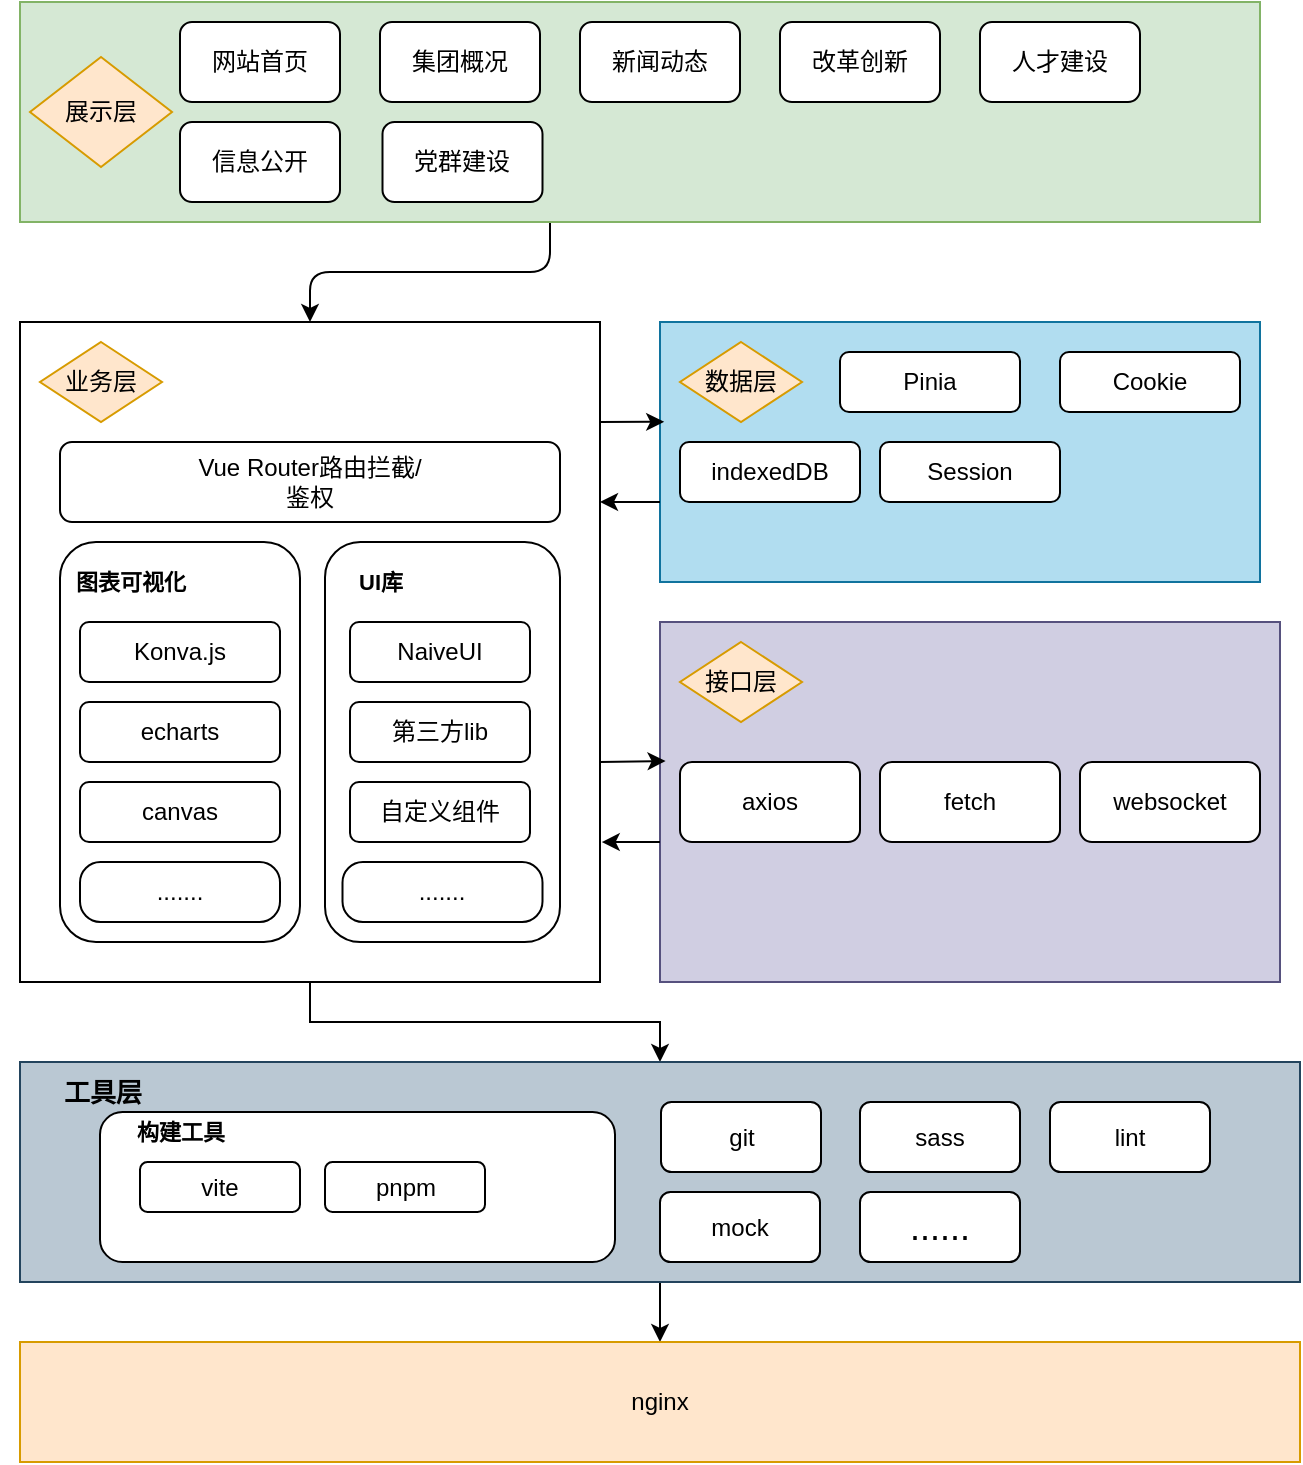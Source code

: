 <mxfile version="22.0.8" type="github">
  <diagram name="第 1 页" id="9cxBHJg09e6E28dabhEe">
    <mxGraphModel dx="2074" dy="1116" grid="1" gridSize="10" guides="1" tooltips="1" connect="1" arrows="1" fold="1" page="1" pageScale="1" pageWidth="827" pageHeight="1169" background="#ffffff" math="0" shadow="0">
      <root>
        <mxCell id="0" />
        <mxCell id="1" parent="0" />
        <mxCell id="RSAW3SKbbibuC1VFs5DY-19" style="edgeStyle=orthogonalEdgeStyle;rounded=1;orthogonalLoop=1;jettySize=auto;html=1;" parent="1" source="RSAW3SKbbibuC1VFs5DY-2" target="RSAW3SKbbibuC1VFs5DY-11" edge="1">
          <mxGeometry relative="1" as="geometry">
            <Array as="points">
              <mxPoint x="405" y="155" />
              <mxPoint x="285" y="155" />
            </Array>
          </mxGeometry>
        </mxCell>
        <mxCell id="RSAW3SKbbibuC1VFs5DY-2" value="" style="rounded=0;whiteSpace=wrap;html=1;fillColor=#d5e8d4;strokeColor=#82b366;shadow=0;glass=0;" parent="1" vertex="1">
          <mxGeometry x="140" y="20" width="620" height="110" as="geometry" />
        </mxCell>
        <mxCell id="RSAW3SKbbibuC1VFs5DY-3" value="网站首页" style="rounded=1;whiteSpace=wrap;html=1;" parent="1" vertex="1">
          <mxGeometry x="220" y="30" width="80" height="40" as="geometry" />
        </mxCell>
        <mxCell id="RSAW3SKbbibuC1VFs5DY-5" value="集团概况" style="rounded=1;whiteSpace=wrap;html=1;" parent="1" vertex="1">
          <mxGeometry x="320" y="30" width="80" height="40" as="geometry" />
        </mxCell>
        <mxCell id="RSAW3SKbbibuC1VFs5DY-6" value="新闻动态" style="rounded=1;whiteSpace=wrap;html=1;" parent="1" vertex="1">
          <mxGeometry x="420" y="30" width="80" height="40" as="geometry" />
        </mxCell>
        <mxCell id="RSAW3SKbbibuC1VFs5DY-7" value="改革创新" style="rounded=1;whiteSpace=wrap;html=1;" parent="1" vertex="1">
          <mxGeometry x="520" y="30" width="80" height="40" as="geometry" />
        </mxCell>
        <mxCell id="RSAW3SKbbibuC1VFs5DY-8" value="人才建设" style="rounded=1;whiteSpace=wrap;html=1;" parent="1" vertex="1">
          <mxGeometry x="620" y="30" width="80" height="40" as="geometry" />
        </mxCell>
        <mxCell id="RSAW3SKbbibuC1VFs5DY-64" value="" style="edgeStyle=orthogonalEdgeStyle;rounded=0;orthogonalLoop=1;jettySize=auto;html=1;" parent="1" source="RSAW3SKbbibuC1VFs5DY-11" target="RSAW3SKbbibuC1VFs5DY-51" edge="1">
          <mxGeometry relative="1" as="geometry" />
        </mxCell>
        <mxCell id="RSAW3SKbbibuC1VFs5DY-11" value="" style="rounded=0;whiteSpace=wrap;html=1;" parent="1" vertex="1">
          <mxGeometry x="140" y="180" width="290" height="330" as="geometry" />
        </mxCell>
        <mxCell id="RSAW3SKbbibuC1VFs5DY-13" value="展示层" style="rhombus;whiteSpace=wrap;html=1;fillColor=#ffe6cc;strokeColor=#d79b00;" parent="1" vertex="1">
          <mxGeometry x="145" y="47.5" width="71" height="55" as="geometry" />
        </mxCell>
        <mxCell id="RSAW3SKbbibuC1VFs5DY-15" value="信息公开" style="rounded=1;whiteSpace=wrap;html=1;" parent="1" vertex="1">
          <mxGeometry x="220" y="80" width="80" height="40" as="geometry" />
        </mxCell>
        <mxCell id="RSAW3SKbbibuC1VFs5DY-16" value="党群建设" style="rounded=1;whiteSpace=wrap;html=1;" parent="1" vertex="1">
          <mxGeometry x="321.25" y="80" width="80" height="40" as="geometry" />
        </mxCell>
        <mxCell id="RSAW3SKbbibuC1VFs5DY-18" value="业务层" style="rhombus;whiteSpace=wrap;html=1;fillColor=#ffe6cc;strokeColor=#d79b00;" parent="1" vertex="1">
          <mxGeometry x="150" y="190" width="61" height="40" as="geometry" />
        </mxCell>
        <mxCell id="RSAW3SKbbibuC1VFs5DY-20" value="Vue Router路由拦截/&lt;br&gt;鉴权" style="rounded=1;whiteSpace=wrap;html=1;" parent="1" vertex="1">
          <mxGeometry x="160" y="240" width="250" height="40" as="geometry" />
        </mxCell>
        <mxCell id="RSAW3SKbbibuC1VFs5DY-21" value="" style="rounded=1;whiteSpace=wrap;html=1;" parent="1" vertex="1">
          <mxGeometry x="160" y="290" width="120" height="200" as="geometry" />
        </mxCell>
        <mxCell id="RSAW3SKbbibuC1VFs5DY-22" value="" style="rounded=1;whiteSpace=wrap;html=1;" parent="1" vertex="1">
          <mxGeometry x="292.5" y="290" width="117.5" height="200" as="geometry" />
        </mxCell>
        <mxCell id="RSAW3SKbbibuC1VFs5DY-24" value="图表可视化" style="text;strokeColor=none;fillColor=none;html=1;fontSize=11;fontStyle=1;verticalAlign=middle;align=center;" parent="1" vertex="1">
          <mxGeometry x="145" y="290" width="100" height="40" as="geometry" />
        </mxCell>
        <mxCell id="RSAW3SKbbibuC1VFs5DY-26" value="Konva.js" style="rounded=1;whiteSpace=wrap;html=1;" parent="1" vertex="1">
          <mxGeometry x="170" y="330" width="100" height="30" as="geometry" />
        </mxCell>
        <mxCell id="RSAW3SKbbibuC1VFs5DY-27" value="echarts" style="rounded=1;whiteSpace=wrap;html=1;" parent="1" vertex="1">
          <mxGeometry x="170" y="370" width="100" height="30" as="geometry" />
        </mxCell>
        <mxCell id="RSAW3SKbbibuC1VFs5DY-28" value="canvas" style="rounded=1;whiteSpace=wrap;html=1;" parent="1" vertex="1">
          <mxGeometry x="170" y="410" width="100" height="30" as="geometry" />
        </mxCell>
        <mxCell id="RSAW3SKbbibuC1VFs5DY-29" value="UI库" style="text;strokeColor=none;fillColor=none;html=1;fontSize=11;fontStyle=1;verticalAlign=middle;align=center;" parent="1" vertex="1">
          <mxGeometry x="270" y="290" width="100" height="40" as="geometry" />
        </mxCell>
        <mxCell id="RSAW3SKbbibuC1VFs5DY-30" value="NaiveUI" style="rounded=1;whiteSpace=wrap;html=1;" parent="1" vertex="1">
          <mxGeometry x="305" y="330" width="90" height="30" as="geometry" />
        </mxCell>
        <mxCell id="RSAW3SKbbibuC1VFs5DY-32" value="第三方lib" style="rounded=1;whiteSpace=wrap;html=1;" parent="1" vertex="1">
          <mxGeometry x="305" y="370" width="90" height="30" as="geometry" />
        </mxCell>
        <mxCell id="RSAW3SKbbibuC1VFs5DY-33" value="自定义组件" style="rounded=1;whiteSpace=wrap;html=1;" parent="1" vertex="1">
          <mxGeometry x="305" y="410" width="90" height="30" as="geometry" />
        </mxCell>
        <mxCell id="RSAW3SKbbibuC1VFs5DY-34" value="......." style="rounded=1;whiteSpace=wrap;html=1;arcSize=34;" parent="1" vertex="1">
          <mxGeometry x="170" y="450" width="100" height="30" as="geometry" />
        </mxCell>
        <mxCell id="RSAW3SKbbibuC1VFs5DY-35" value="......." style="rounded=1;whiteSpace=wrap;html=1;arcSize=34;" parent="1" vertex="1">
          <mxGeometry x="301.25" y="450" width="100" height="30" as="geometry" />
        </mxCell>
        <mxCell id="RSAW3SKbbibuC1VFs5DY-36" value="" style="rounded=0;whiteSpace=wrap;html=1;fillColor=#b1ddf0;strokeColor=#10739e;shadow=0;" parent="1" vertex="1">
          <mxGeometry x="460" y="180" width="300" height="130" as="geometry" />
        </mxCell>
        <mxCell id="RSAW3SKbbibuC1VFs5DY-37" value="数据层" style="rhombus;whiteSpace=wrap;html=1;fillColor=#ffe6cc;strokeColor=#d79b00;" parent="1" vertex="1">
          <mxGeometry x="470" y="190" width="61" height="40" as="geometry" />
        </mxCell>
        <mxCell id="RSAW3SKbbibuC1VFs5DY-38" value="Pinia" style="rounded=1;whiteSpace=wrap;html=1;" parent="1" vertex="1">
          <mxGeometry x="550" y="195" width="90" height="30" as="geometry" />
        </mxCell>
        <mxCell id="RSAW3SKbbibuC1VFs5DY-40" value="Cookie" style="rounded=1;whiteSpace=wrap;html=1;" parent="1" vertex="1">
          <mxGeometry x="660" y="195" width="90" height="30" as="geometry" />
        </mxCell>
        <mxCell id="RSAW3SKbbibuC1VFs5DY-41" value="indexedDB" style="rounded=1;whiteSpace=wrap;html=1;" parent="1" vertex="1">
          <mxGeometry x="470" y="240" width="90" height="30" as="geometry" />
        </mxCell>
        <mxCell id="RSAW3SKbbibuC1VFs5DY-43" value="Session" style="rounded=1;whiteSpace=wrap;html=1;" parent="1" vertex="1">
          <mxGeometry x="570" y="240" width="90" height="30" as="geometry" />
        </mxCell>
        <mxCell id="RSAW3SKbbibuC1VFs5DY-45" value="" style="rounded=0;whiteSpace=wrap;html=1;fillColor=#d0cee2;strokeColor=#56517e;" parent="1" vertex="1">
          <mxGeometry x="460" y="330" width="310" height="180" as="geometry" />
        </mxCell>
        <mxCell id="RSAW3SKbbibuC1VFs5DY-46" value="接口层" style="rhombus;whiteSpace=wrap;html=1;fillColor=#ffe6cc;strokeColor=#d79b00;" parent="1" vertex="1">
          <mxGeometry x="470" y="340" width="61" height="40" as="geometry" />
        </mxCell>
        <mxCell id="RSAW3SKbbibuC1VFs5DY-47" value="axios" style="rounded=1;whiteSpace=wrap;html=1;" parent="1" vertex="1">
          <mxGeometry x="470" y="400" width="90" height="40" as="geometry" />
        </mxCell>
        <mxCell id="RSAW3SKbbibuC1VFs5DY-48" value="fetch" style="rounded=1;whiteSpace=wrap;html=1;" parent="1" vertex="1">
          <mxGeometry x="570" y="400" width="90" height="40" as="geometry" />
        </mxCell>
        <mxCell id="RSAW3SKbbibuC1VFs5DY-50" value="websocket" style="rounded=1;whiteSpace=wrap;html=1;" parent="1" vertex="1">
          <mxGeometry x="670" y="400" width="90" height="40" as="geometry" />
        </mxCell>
        <mxCell id="RSAW3SKbbibuC1VFs5DY-77" value="" style="edgeStyle=orthogonalEdgeStyle;rounded=0;orthogonalLoop=1;jettySize=auto;html=1;" parent="1" source="RSAW3SKbbibuC1VFs5DY-51" target="RSAW3SKbbibuC1VFs5DY-76" edge="1">
          <mxGeometry relative="1" as="geometry" />
        </mxCell>
        <mxCell id="RSAW3SKbbibuC1VFs5DY-51" value="" style="rounded=0;whiteSpace=wrap;html=1;fillColor=#bac8d3;strokeColor=#23445d;" parent="1" vertex="1">
          <mxGeometry x="140" y="550" width="640" height="110" as="geometry" />
        </mxCell>
        <mxCell id="RSAW3SKbbibuC1VFs5DY-57" value="" style="endArrow=classic;html=1;rounded=0;entryX=0.007;entryY=0.384;entryDx=0;entryDy=0;entryPerimeter=0;" parent="1" target="RSAW3SKbbibuC1VFs5DY-36" edge="1">
          <mxGeometry width="50" height="50" relative="1" as="geometry">
            <mxPoint x="430" y="230" as="sourcePoint" />
            <mxPoint x="480" y="180" as="targetPoint" />
          </mxGeometry>
        </mxCell>
        <mxCell id="RSAW3SKbbibuC1VFs5DY-58" value="" style="endArrow=classic;html=1;rounded=0;" parent="1" edge="1">
          <mxGeometry width="50" height="50" relative="1" as="geometry">
            <mxPoint x="460" y="270" as="sourcePoint" />
            <mxPoint x="430" y="270" as="targetPoint" />
          </mxGeometry>
        </mxCell>
        <mxCell id="RSAW3SKbbibuC1VFs5DY-61" value="" style="endArrow=classic;html=1;rounded=0;entryX=0.009;entryY=0.386;entryDx=0;entryDy=0;entryPerimeter=0;" parent="1" target="RSAW3SKbbibuC1VFs5DY-45" edge="1">
          <mxGeometry width="50" height="50" relative="1" as="geometry">
            <mxPoint x="430" y="400" as="sourcePoint" />
            <mxPoint x="480" y="350" as="targetPoint" />
          </mxGeometry>
        </mxCell>
        <mxCell id="RSAW3SKbbibuC1VFs5DY-62" value="" style="endArrow=classic;html=1;rounded=0;entryX=1.003;entryY=0.788;entryDx=0;entryDy=0;entryPerimeter=0;" parent="1" target="RSAW3SKbbibuC1VFs5DY-11" edge="1">
          <mxGeometry width="50" height="50" relative="1" as="geometry">
            <mxPoint x="460" y="440" as="sourcePoint" />
            <mxPoint x="510" y="390" as="targetPoint" />
          </mxGeometry>
        </mxCell>
        <mxCell id="RSAW3SKbbibuC1VFs5DY-65" value="" style="rounded=1;whiteSpace=wrap;html=1;" parent="1" vertex="1">
          <mxGeometry x="180" y="575" width="257.5" height="75" as="geometry" />
        </mxCell>
        <mxCell id="RSAW3SKbbibuC1VFs5DY-66" value="工具层" style="text;strokeColor=none;fillColor=none;html=1;fontSize=13;fontStyle=1;verticalAlign=middle;align=center;" parent="1" vertex="1">
          <mxGeometry x="130.5" y="545" width="100" height="40" as="geometry" />
        </mxCell>
        <mxCell id="RSAW3SKbbibuC1VFs5DY-67" value="构建工具" style="text;strokeColor=none;fillColor=none;html=1;fontSize=11;fontStyle=1;verticalAlign=middle;align=center;" parent="1" vertex="1">
          <mxGeometry x="170" y="565" width="100" height="40" as="geometry" />
        </mxCell>
        <mxCell id="RSAW3SKbbibuC1VFs5DY-68" value="vite" style="rounded=1;whiteSpace=wrap;html=1;" parent="1" vertex="1">
          <mxGeometry x="200" y="600" width="80" height="25" as="geometry" />
        </mxCell>
        <mxCell id="RSAW3SKbbibuC1VFs5DY-69" value="pnpm" style="rounded=1;whiteSpace=wrap;html=1;" parent="1" vertex="1">
          <mxGeometry x="292.5" y="600" width="80" height="25" as="geometry" />
        </mxCell>
        <mxCell id="RSAW3SKbbibuC1VFs5DY-70" value="git" style="rounded=1;whiteSpace=wrap;html=1;" parent="1" vertex="1">
          <mxGeometry x="460.5" y="570" width="80" height="35" as="geometry" />
        </mxCell>
        <mxCell id="RSAW3SKbbibuC1VFs5DY-71" value="sass" style="rounded=1;whiteSpace=wrap;html=1;" parent="1" vertex="1">
          <mxGeometry x="560" y="570" width="80" height="35" as="geometry" />
        </mxCell>
        <mxCell id="RSAW3SKbbibuC1VFs5DY-72" value="lint" style="rounded=1;whiteSpace=wrap;html=1;" parent="1" vertex="1">
          <mxGeometry x="655" y="570" width="80" height="35" as="geometry" />
        </mxCell>
        <mxCell id="RSAW3SKbbibuC1VFs5DY-73" value="mock" style="rounded=1;whiteSpace=wrap;html=1;" parent="1" vertex="1">
          <mxGeometry x="460" y="615" width="80" height="35" as="geometry" />
        </mxCell>
        <mxCell id="RSAW3SKbbibuC1VFs5DY-75" value="......" style="rounded=1;whiteSpace=wrap;html=1;fontSize=18;" parent="1" vertex="1">
          <mxGeometry x="560" y="615" width="80" height="35" as="geometry" />
        </mxCell>
        <mxCell id="RSAW3SKbbibuC1VFs5DY-76" value="nginx" style="rounded=0;whiteSpace=wrap;html=1;fillColor=#ffe6cc;strokeColor=#d79b00;" parent="1" vertex="1">
          <mxGeometry x="140" y="690" width="640" height="60" as="geometry" />
        </mxCell>
      </root>
    </mxGraphModel>
  </diagram>
</mxfile>
